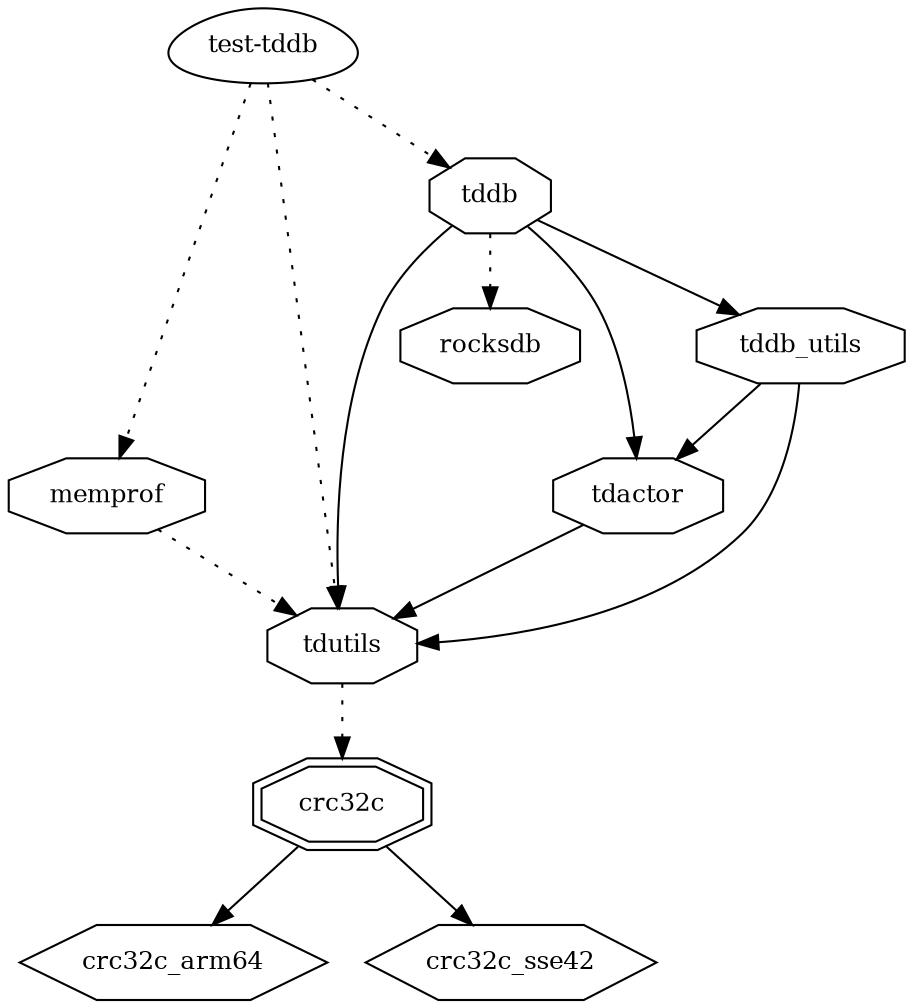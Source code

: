 digraph "test-tddb" {
node [
  fontsize = "12"
];
    "node118" [ label = "test-tddb", shape = egg ];
    "node61" [ label = "memprof", shape = octagon ];
    "node118" -> "node61" [ style = dotted ] // test-tddb -> memprof
    "node5" [ label = "tdutils", shape = octagon ];
    "node61" -> "node5" [ style = dotted ] // memprof -> tdutils
    "node6" [ label = "crc32c", shape = doubleoctagon ];
    "node5" -> "node6" [ style = dotted ] // tdutils -> crc32c
    "node7" [ label = "crc32c_arm64", shape = hexagon ];
    "node6" -> "node7"  // crc32c -> crc32c_arm64
    "node8" [ label = "crc32c_sse42", shape = hexagon ];
    "node6" -> "node8"  // crc32c -> crc32c_sse42
    "node26" [ label = "tddb", shape = octagon ];
    "node118" -> "node26" [ style = dotted ] // test-tddb -> tddb
    "node27" [ label = "rocksdb", shape = octagon ];
    "node26" -> "node27" [ style = dotted ] // tddb -> rocksdb
    "node4" [ label = "tdactor", shape = octagon ];
    "node26" -> "node4"  // tddb -> tdactor
    "node5" [ label = "tdutils", shape = octagon ];
    "node4" -> "node5"  // tdactor -> tdutils
    "node14" [ label = "tddb_utils", shape = octagon ];
    "node26" -> "node14"  // tddb -> tddb_utils
    "node4" [ label = "tdactor", shape = octagon ];
    "node14" -> "node4"  // tddb_utils -> tdactor
    "node5" [ label = "tdutils", shape = octagon ];
    "node14" -> "node5"  // tddb_utils -> tdutils
    "node5" [ label = "tdutils", shape = octagon ];
    "node26" -> "node5"  // tddb -> tdutils
    "node5" [ label = "tdutils", shape = octagon ];
    "node118" -> "node5" [ style = dotted ] // test-tddb -> tdutils
}
